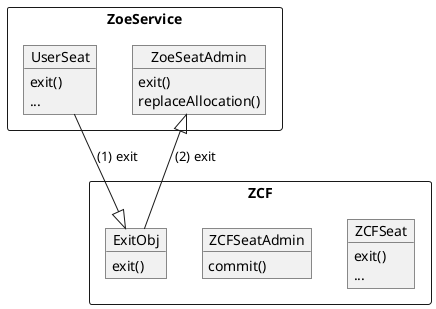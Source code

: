 @startuml UserSeat.exit() flow

package ZoeService <<Rectangle>> {
  object UserSeat
  UserSeat : exit()
  UserSeat : ...

  object ZoeSeatAdmin
  ZoeSeatAdmin : exit()
  ZoeSeatAdmin : replaceAllocation()
}

package ZCF <<Rectangle>> {
  object ZCFSeat
  ZCFSeat : exit()
  ZCFSeat : ...

  object ZCFSeatAdmin
  ZCFSeatAdmin : commit()

  object ExitObj
  ExitObj : exit()
}

UserSeat --|> ExitObj : (1) exit
ExitObj --|> ZoeSeatAdmin: (2) exit
@enduml